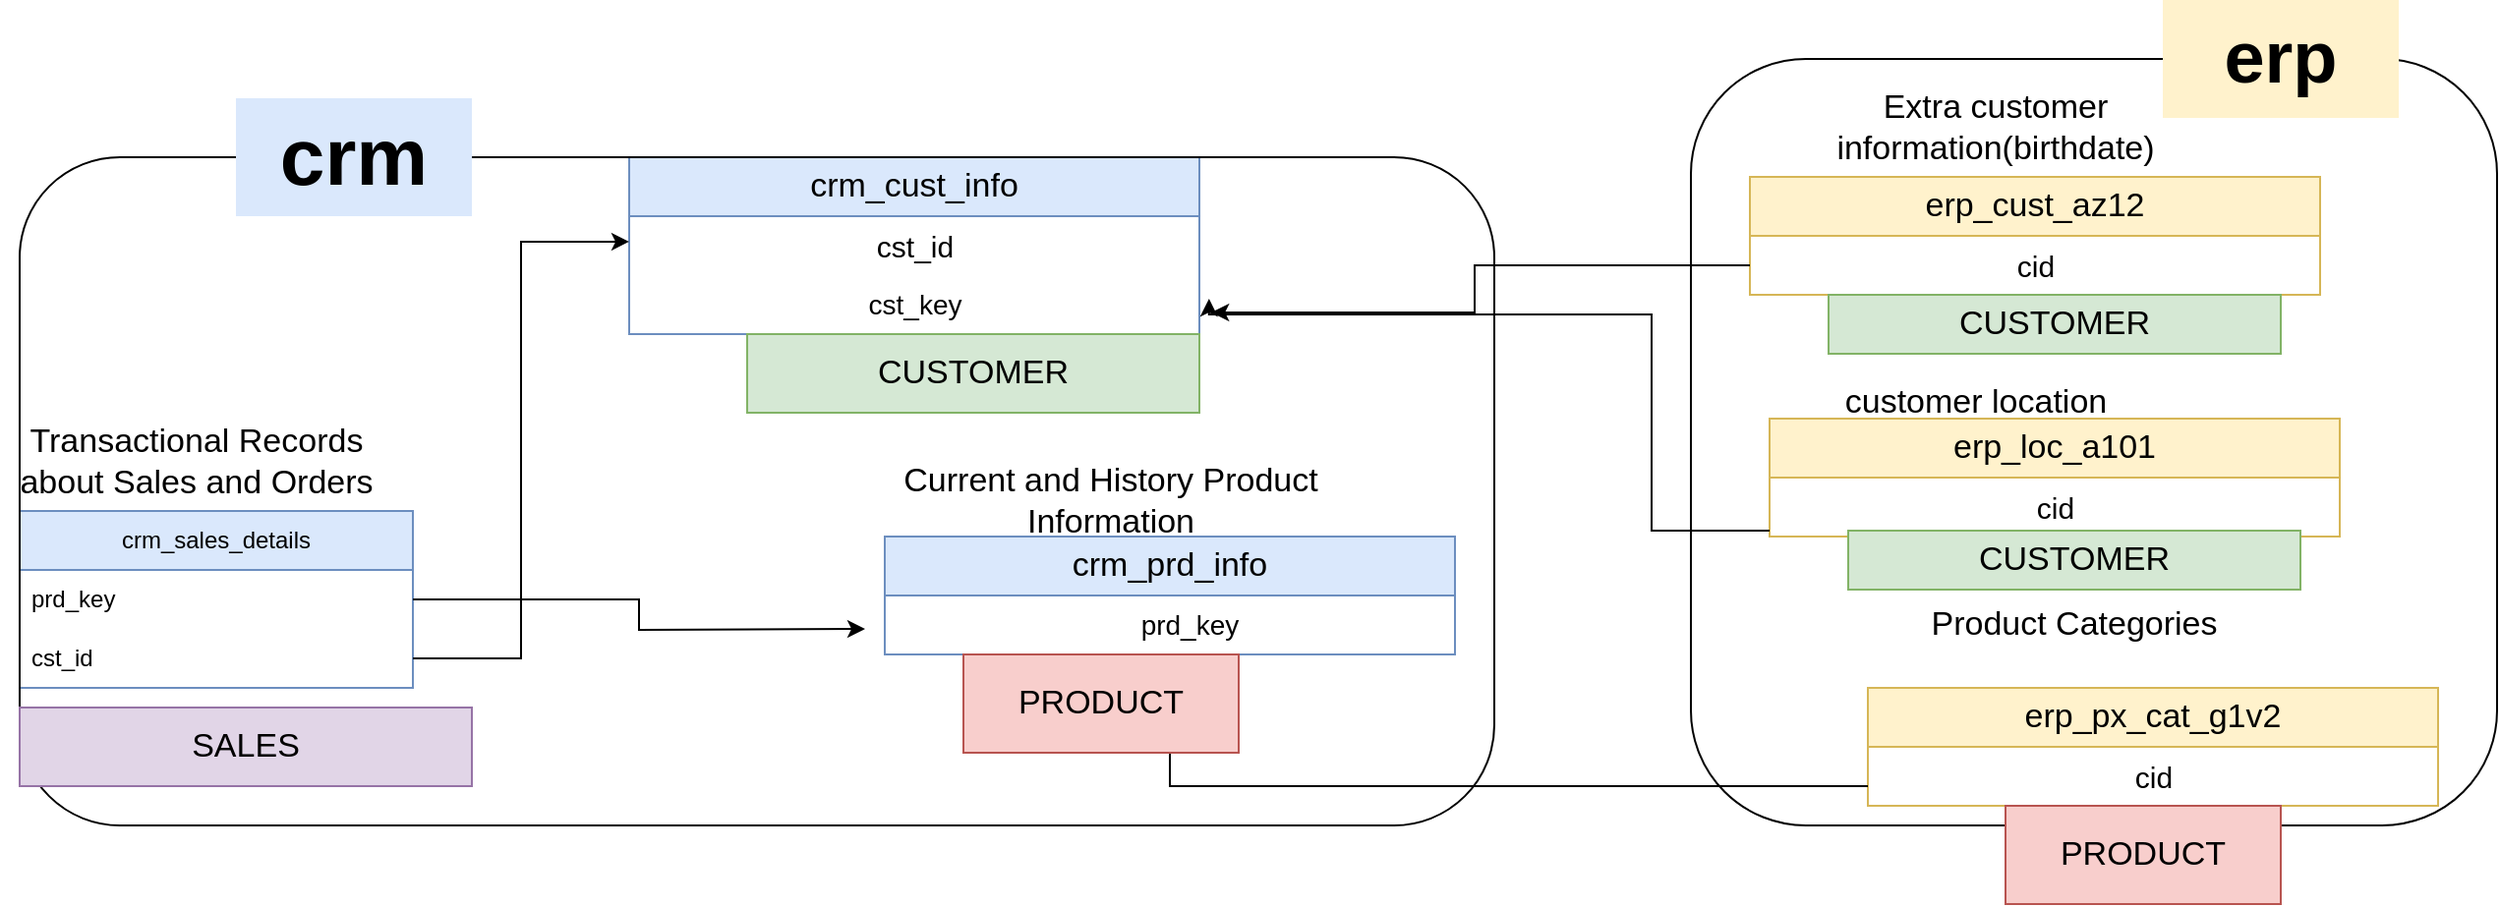 <mxfile version="28.0.7">
  <diagram name="Page-1" id="b-Kn9b03bt2982pBqPja">
    <mxGraphModel dx="1862" dy="2020" grid="1" gridSize="10" guides="1" tooltips="1" connect="1" arrows="1" fold="1" page="1" pageScale="1" pageWidth="850" pageHeight="1100" math="0" shadow="0">
      <root>
        <mxCell id="0" />
        <mxCell id="1" parent="0" />
        <mxCell id="m_zWKu5dlwFSzadWBYIH-1" value="crm_cust_info" style="swimlane;fontStyle=0;childLayout=stackLayout;horizontal=1;startSize=30;horizontalStack=0;resizeParent=1;resizeParentMax=0;resizeLast=0;collapsible=1;marginBottom=0;whiteSpace=wrap;html=1;fontSize=17;fillColor=#dae8fc;strokeColor=#6c8ebf;" parent="1" vertex="1">
          <mxGeometry x="320" y="50" width="290" height="90" as="geometry" />
        </mxCell>
        <mxCell id="m_zWKu5dlwFSzadWBYIH-21" value="&lt;font style=&quot;font-size: 15px;&quot;&gt;cst_id&lt;/font&gt;" style="text;html=1;align=center;verticalAlign=middle;resizable=0;points=[];autosize=1;strokeColor=none;fillColor=none;" parent="m_zWKu5dlwFSzadWBYIH-1" vertex="1">
          <mxGeometry y="30" width="290" height="30" as="geometry" />
        </mxCell>
        <mxCell id="m_zWKu5dlwFSzadWBYIH-29" value="&lt;font style=&quot;font-size: 14px;&quot;&gt;cst_key&lt;/font&gt;" style="text;html=1;align=center;verticalAlign=middle;resizable=0;points=[];autosize=1;strokeColor=none;fillColor=none;rotation=0;" parent="m_zWKu5dlwFSzadWBYIH-1" vertex="1">
          <mxGeometry y="60" width="290" height="30" as="geometry" />
        </mxCell>
        <mxCell id="m_zWKu5dlwFSzadWBYIH-6" value="crm_prd_info" style="swimlane;fontStyle=0;childLayout=stackLayout;horizontal=1;startSize=30;horizontalStack=0;resizeParent=1;resizeParentMax=0;resizeLast=0;collapsible=1;marginBottom=0;whiteSpace=wrap;html=1;fontSize=17;fillColor=#dae8fc;strokeColor=#6c8ebf;" parent="1" vertex="1">
          <mxGeometry x="450" y="243" width="290" height="60" as="geometry" />
        </mxCell>
        <mxCell id="m_zWKu5dlwFSzadWBYIH-20" value="&lt;font style=&quot;font-size: 14px;&quot;&gt;&amp;nbsp; &amp;nbsp; &amp;nbsp;prd_key&lt;/font&gt;" style="text;html=1;align=center;verticalAlign=middle;resizable=0;points=[];autosize=1;strokeColor=none;fillColor=none;" parent="m_zWKu5dlwFSzadWBYIH-6" vertex="1">
          <mxGeometry y="30" width="290" height="30" as="geometry" />
        </mxCell>
        <mxCell id="m_zWKu5dlwFSzadWBYIH-8" value="&lt;font&gt;Current and History Product Information&lt;/font&gt;" style="rounded=1;whiteSpace=wrap;html=1;fillColor=none;strokeColor=none;fontSize=17;" parent="1" vertex="1">
          <mxGeometry x="450" y="210" width="230" height="30" as="geometry" />
        </mxCell>
        <mxCell id="m_zWKu5dlwFSzadWBYIH-11" value="&lt;br&gt;&lt;div&gt;&lt;br&gt;&lt;/div&gt;&lt;div&gt;&lt;br&gt;&lt;/div&gt;" style="text;html=1;align=center;verticalAlign=middle;resizable=0;points=[];autosize=1;strokeColor=none;fillColor=none;" parent="1" vertex="1">
          <mxGeometry x="30" y="273" width="20" height="60" as="geometry" />
        </mxCell>
        <mxCell id="m_zWKu5dlwFSzadWBYIH-15" value="crm_sales_details" style="swimlane;fontStyle=0;childLayout=stackLayout;horizontal=1;startSize=30;horizontalStack=0;resizeParent=1;resizeParentMax=0;resizeLast=0;collapsible=1;marginBottom=0;whiteSpace=wrap;html=1;fillColor=#dae8fc;strokeColor=#6c8ebf;" parent="1" vertex="1">
          <mxGeometry x="10" y="230" width="200" height="90" as="geometry" />
        </mxCell>
        <mxCell id="m_zWKu5dlwFSzadWBYIH-26" style="edgeStyle=orthogonalEdgeStyle;rounded=0;orthogonalLoop=1;jettySize=auto;html=1;" parent="m_zWKu5dlwFSzadWBYIH-15" source="m_zWKu5dlwFSzadWBYIH-16" edge="1">
          <mxGeometry relative="1" as="geometry">
            <mxPoint x="430" y="60" as="targetPoint" />
          </mxGeometry>
        </mxCell>
        <mxCell id="m_zWKu5dlwFSzadWBYIH-16" value="prd_key" style="text;strokeColor=none;fillColor=none;align=left;verticalAlign=middle;spacingLeft=4;spacingRight=4;overflow=hidden;points=[[0,0.5],[1,0.5]];portConstraint=eastwest;rotatable=0;whiteSpace=wrap;html=1;" parent="m_zWKu5dlwFSzadWBYIH-15" vertex="1">
          <mxGeometry y="30" width="200" height="30" as="geometry" />
        </mxCell>
        <mxCell id="m_zWKu5dlwFSzadWBYIH-18" value="cst_id" style="text;strokeColor=none;fillColor=none;align=left;verticalAlign=middle;spacingLeft=4;spacingRight=4;overflow=hidden;points=[[0,0.5],[1,0.5]];portConstraint=eastwest;rotatable=0;whiteSpace=wrap;html=1;" parent="m_zWKu5dlwFSzadWBYIH-15" vertex="1">
          <mxGeometry y="60" width="200" height="30" as="geometry" />
        </mxCell>
        <mxCell id="m_zWKu5dlwFSzadWBYIH-22" value="&lt;font&gt;Extra customer information(birthdate)&lt;/font&gt;" style="rounded=1;whiteSpace=wrap;html=1;fillColor=none;strokeColor=none;fontSize=17;" parent="1" vertex="1">
          <mxGeometry x="900" y="20" width="230" height="30" as="geometry" />
        </mxCell>
        <mxCell id="m_zWKu5dlwFSzadWBYIH-5" value="&lt;font&gt;Transactional Records about Sales and Orders&lt;/font&gt;" style="rounded=1;whiteSpace=wrap;html=1;fillColor=none;strokeColor=none;fontSize=17;" parent="1" vertex="1">
          <mxGeometry y="190" width="200" height="30" as="geometry" />
        </mxCell>
        <mxCell id="m_zWKu5dlwFSzadWBYIH-24" style="edgeStyle=orthogonalEdgeStyle;rounded=0;orthogonalLoop=1;jettySize=auto;html=1;entryX=0;entryY=0.433;entryDx=0;entryDy=0;entryPerimeter=0;" parent="1" source="m_zWKu5dlwFSzadWBYIH-18" target="m_zWKu5dlwFSzadWBYIH-21" edge="1">
          <mxGeometry relative="1" as="geometry" />
        </mxCell>
        <mxCell id="m_zWKu5dlwFSzadWBYIH-27" value="erp_cust_az12" style="swimlane;fontStyle=0;childLayout=stackLayout;horizontal=1;startSize=30;horizontalStack=0;resizeParent=1;resizeParentMax=0;resizeLast=0;collapsible=1;marginBottom=0;whiteSpace=wrap;html=1;fontSize=17;fillColor=#fff2cc;strokeColor=#d6b656;" parent="1" vertex="1">
          <mxGeometry x="890" y="60" width="290" height="60" as="geometry" />
        </mxCell>
        <mxCell id="m_zWKu5dlwFSzadWBYIH-28" value="&lt;font style=&quot;font-size: 15px;&quot;&gt;cid&lt;/font&gt;" style="text;html=1;align=center;verticalAlign=middle;resizable=0;points=[];autosize=1;strokeColor=none;fillColor=none;" parent="m_zWKu5dlwFSzadWBYIH-27" vertex="1">
          <mxGeometry y="30" width="290" height="30" as="geometry" />
        </mxCell>
        <mxCell id="m_zWKu5dlwFSzadWBYIH-31" value="erp_loc_a101" style="swimlane;fontStyle=0;childLayout=stackLayout;horizontal=1;startSize=30;horizontalStack=0;resizeParent=1;resizeParentMax=0;resizeLast=0;collapsible=1;marginBottom=0;whiteSpace=wrap;html=1;fontSize=17;fillColor=#fff2cc;strokeColor=#d6b656;" parent="1" vertex="1">
          <mxGeometry x="900" y="183" width="290" height="60" as="geometry" />
        </mxCell>
        <mxCell id="m_zWKu5dlwFSzadWBYIH-32" value="&lt;font style=&quot;font-size: 15px;&quot;&gt;cid&lt;/font&gt;" style="text;html=1;align=center;verticalAlign=middle;resizable=0;points=[];autosize=1;strokeColor=none;fillColor=none;" parent="m_zWKu5dlwFSzadWBYIH-31" vertex="1">
          <mxGeometry y="30" width="290" height="30" as="geometry" />
        </mxCell>
        <mxCell id="m_zWKu5dlwFSzadWBYIH-33" value="&lt;font&gt;customer location&lt;/font&gt;" style="rounded=1;whiteSpace=wrap;html=1;fillColor=none;strokeColor=none;fontSize=17;" parent="1" vertex="1">
          <mxGeometry x="890" y="160" width="230" height="30" as="geometry" />
        </mxCell>
        <mxCell id="m_zWKu5dlwFSzadWBYIH-36" style="edgeStyle=orthogonalEdgeStyle;rounded=0;orthogonalLoop=1;jettySize=auto;html=1;entryX=1.021;entryY=0.633;entryDx=0;entryDy=0;entryPerimeter=0;" parent="1" source="m_zWKu5dlwFSzadWBYIH-28" target="m_zWKu5dlwFSzadWBYIH-29" edge="1">
          <mxGeometry relative="1" as="geometry" />
        </mxCell>
        <mxCell id="m_zWKu5dlwFSzadWBYIH-39" style="edgeStyle=orthogonalEdgeStyle;rounded=0;orthogonalLoop=1;jettySize=auto;html=1;entryX=1.017;entryY=0.4;entryDx=0;entryDy=0;entryPerimeter=0;" parent="1" source="m_zWKu5dlwFSzadWBYIH-32" target="m_zWKu5dlwFSzadWBYIH-29" edge="1">
          <mxGeometry relative="1" as="geometry">
            <Array as="points">
              <mxPoint x="840" y="240" />
              <mxPoint x="840" y="130" />
              <mxPoint x="615" y="130" />
            </Array>
          </mxGeometry>
        </mxCell>
        <mxCell id="m_zWKu5dlwFSzadWBYIH-40" value="erp_px_cat_g1v2" style="swimlane;fontStyle=0;childLayout=stackLayout;horizontal=1;startSize=30;horizontalStack=0;resizeParent=1;resizeParentMax=0;resizeLast=0;collapsible=1;marginBottom=0;whiteSpace=wrap;html=1;fontSize=17;fillColor=#fff2cc;strokeColor=#d6b656;" parent="1" vertex="1">
          <mxGeometry x="950" y="320" width="290" height="60" as="geometry" />
        </mxCell>
        <mxCell id="m_zWKu5dlwFSzadWBYIH-43" value="&lt;font style=&quot;font-size: 15px;&quot;&gt;cid&lt;/font&gt;" style="text;html=1;align=center;verticalAlign=middle;resizable=0;points=[];autosize=1;strokeColor=none;fillColor=none;" parent="m_zWKu5dlwFSzadWBYIH-40" vertex="1">
          <mxGeometry y="30" width="290" height="30" as="geometry" />
        </mxCell>
        <mxCell id="m_zWKu5dlwFSzadWBYIH-42" value="Product Categories" style="rounded=1;whiteSpace=wrap;html=1;fillColor=none;strokeColor=none;fontSize=17;" parent="1" vertex="1">
          <mxGeometry x="940" y="273" width="230" height="30" as="geometry" />
        </mxCell>
        <mxCell id="m_zWKu5dlwFSzadWBYIH-44" style="edgeStyle=orthogonalEdgeStyle;rounded=0;orthogonalLoop=1;jettySize=auto;html=1;" parent="1" source="m_zWKu5dlwFSzadWBYIH-43" target="m_zWKu5dlwFSzadWBYIH-20" edge="1">
          <mxGeometry relative="1" as="geometry">
            <Array as="points">
              <mxPoint x="1005" y="370" />
              <mxPoint x="595" y="370" />
            </Array>
          </mxGeometry>
        </mxCell>
        <mxCell id="m_zWKu5dlwFSzadWBYIH-45" value="" style="rounded=1;whiteSpace=wrap;html=1;fillColor=none;" parent="1" vertex="1">
          <mxGeometry x="10" y="50" width="750" height="340" as="geometry" />
        </mxCell>
        <mxCell id="m_zWKu5dlwFSzadWBYIH-46" value="&lt;font style=&quot;font-size: 41px;&quot;&gt;&lt;b&gt;crm&lt;/b&gt;&lt;/font&gt;" style="rounded=0;whiteSpace=wrap;html=1;fillColor=#dae8fc;strokeColor=none;" parent="1" vertex="1">
          <mxGeometry x="120" y="20" width="120" height="60" as="geometry" />
        </mxCell>
        <mxCell id="m_zWKu5dlwFSzadWBYIH-48" value="" style="rounded=1;whiteSpace=wrap;html=1;fillColor=none;" parent="1" vertex="1">
          <mxGeometry x="860" width="410" height="390" as="geometry" />
        </mxCell>
        <mxCell id="m_zWKu5dlwFSzadWBYIH-49" value="&lt;font style=&quot;font-size: 37px;&quot;&gt;&lt;b&gt;erp&lt;/b&gt;&lt;/font&gt;" style="rounded=0;whiteSpace=wrap;html=1;fillColor=#fff2cc;strokeColor=none;" parent="1" vertex="1">
          <mxGeometry x="1100" y="-30" width="120" height="60" as="geometry" />
        </mxCell>
        <mxCell id="AVOjVVKrI4A8-smPRzHf-1" value="&lt;font style=&quot;font-size: 17px;&quot;&gt;PRODUCT&lt;/font&gt;" style="text;html=1;strokeColor=#b85450;fillColor=#f8cecc;align=center;verticalAlign=middle;whiteSpace=wrap;overflow=hidden;" vertex="1" parent="1">
          <mxGeometry x="490" y="303" width="140" height="50" as="geometry" />
        </mxCell>
        <mxCell id="AVOjVVKrI4A8-smPRzHf-2" value="&lt;font style=&quot;font-size: 17px;&quot;&gt;PRODUCT&lt;/font&gt;" style="text;html=1;strokeColor=#b85450;fillColor=#f8cecc;align=center;verticalAlign=middle;whiteSpace=wrap;overflow=hidden;" vertex="1" parent="1">
          <mxGeometry x="1020" y="380" width="140" height="50" as="geometry" />
        </mxCell>
        <mxCell id="AVOjVVKrI4A8-smPRzHf-4" value="&lt;font style=&quot;font-size: 17px;&quot;&gt;CUSTOMER&lt;/font&gt;" style="text;html=1;strokeColor=#82b366;fillColor=#d5e8d4;align=center;verticalAlign=middle;whiteSpace=wrap;overflow=hidden;" vertex="1" parent="1">
          <mxGeometry x="380" y="140" width="230" height="40" as="geometry" />
        </mxCell>
        <mxCell id="AVOjVVKrI4A8-smPRzHf-5" value="&lt;font style=&quot;font-size: 17px;&quot;&gt;CUSTOMER&lt;/font&gt;" style="text;html=1;strokeColor=#82b366;fillColor=#d5e8d4;align=center;verticalAlign=middle;whiteSpace=wrap;overflow=hidden;" vertex="1" parent="1">
          <mxGeometry x="930" y="120" width="230" height="30" as="geometry" />
        </mxCell>
        <mxCell id="AVOjVVKrI4A8-smPRzHf-6" value="&lt;font style=&quot;font-size: 17px;&quot;&gt;CUSTOMER&lt;/font&gt;" style="text;html=1;strokeColor=#82b366;fillColor=#d5e8d4;align=center;verticalAlign=middle;whiteSpace=wrap;overflow=hidden;" vertex="1" parent="1">
          <mxGeometry x="940" y="240" width="230" height="30" as="geometry" />
        </mxCell>
        <mxCell id="AVOjVVKrI4A8-smPRzHf-8" value="&lt;font style=&quot;font-size: 17px;&quot;&gt;SALES&lt;/font&gt;" style="text;html=1;strokeColor=#9673a6;fillColor=#e1d5e7;align=center;verticalAlign=middle;whiteSpace=wrap;overflow=hidden;" vertex="1" parent="1">
          <mxGeometry x="10" y="330" width="230" height="40" as="geometry" />
        </mxCell>
      </root>
    </mxGraphModel>
  </diagram>
</mxfile>
